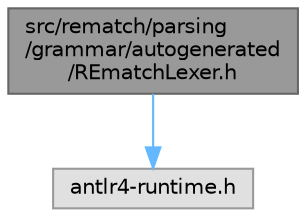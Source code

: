 digraph "src/rematch/parsing/grammar/autogenerated/REmatchLexer.h"
{
 // LATEX_PDF_SIZE
  bgcolor="transparent";
  edge [fontname=Helvetica,fontsize=10,labelfontname=Helvetica,labelfontsize=10];
  node [fontname=Helvetica,fontsize=10,shape=box,height=0.2,width=0.4];
  Node1 [label="src/rematch/parsing\l/grammar/autogenerated\l/REmatchLexer.h",height=0.2,width=0.4,color="gray40", fillcolor="grey60", style="filled", fontcolor="black",tooltip=" "];
  Node1 -> Node2 [color="steelblue1",style="solid"];
  Node2 [label="antlr4-runtime.h",height=0.2,width=0.4,color="grey60", fillcolor="#E0E0E0", style="filled",tooltip=" "];
}
